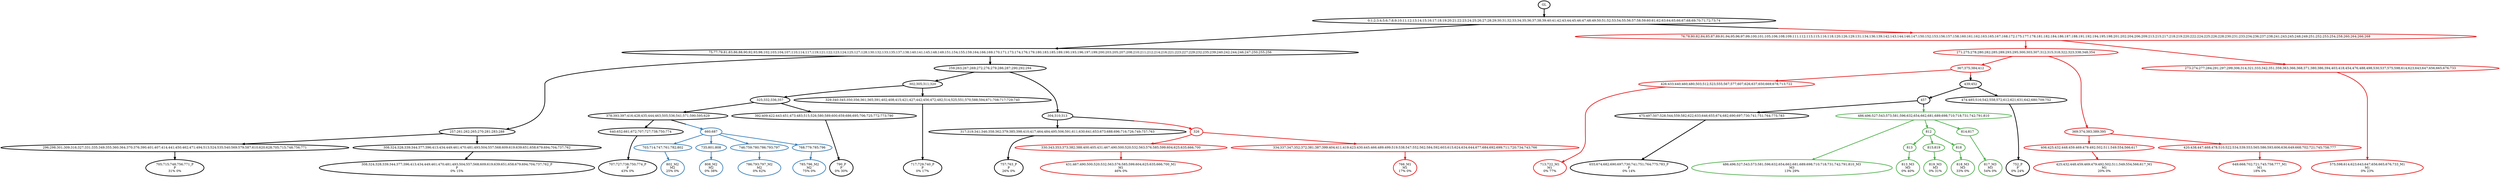 digraph T {
	{
		rank=same
		58 [penwidth=3,colorscheme=set19,color=0,label="705;715;748;756;771_P\nP\n31% 0%"]
		56 [penwidth=3,colorscheme=set19,color=0,label="308;324;328;339;344;377;396;413;434;449;461;470;481;493;504;557;568;609;619;639;651;658;679;694;704;737;762_P\nP\n0% 15%"]
		50 [penwidth=3,colorscheme=set19,color=0,label="707;727;738;750;774_P\nP\n43% 0%"]
		48 [penwidth=3,colorscheme=set19,color=0,label="790_P\nP\n0% 30%"]
		46 [penwidth=3,colorscheme=set19,color=0,label="717;729;740_P\nP\n0% 17%"]
		43 [penwidth=3,colorscheme=set19,color=0,label="757;763_P\nP\n26% 0%"]
		38 [penwidth=3,colorscheme=set19,color=0,label="655;674;682;690;697;730;741;751;764;775;783_P\nP\n0% 14%"]
		36 [penwidth=3,colorscheme=set19,color=0,label="752_P\nP\n0% 24%"]
		33 [penwidth=3,colorscheme=set19,color=1,label="431;467;490;500;520;532;563;576;585;599;604;625;635;666;700_M1\nM1\n46% 0%"]
		31 [penwidth=3,colorscheme=set19,color=1,label="766_M1\nM1\n17% 0%"]
		29 [penwidth=3,colorscheme=set19,color=1,label="713;722_M1\nM1\n0% 77%"]
		26 [penwidth=3,colorscheme=set19,color=1,label="425;432;448;459;469;479;492;502;511;549;554;566;617_M1\nM1\n20% 0%"]
		24 [penwidth=3,colorscheme=set19,color=1,label="649;668;702;721;745;758;777_M1\nM1\n18% 0%"]
		22 [penwidth=3,colorscheme=set19,color=1,label="575;598;614;623;643;647;656;665;676;733_M1\nM1\n0% 23%"]
		20 [penwidth=3,colorscheme=set19,color=2,label="802_M2\nM2\n25% 0%"]
		18 [penwidth=3,colorscheme=set19,color=2,label="808_M2\nM2\n0% 38%"]
		16 [penwidth=3,colorscheme=set19,color=2,label="786;793;797_M2\nM2\n0% 62%"]
		14 [penwidth=3,colorscheme=set19,color=2,label="785;796_M2\nM2\n75% 0%"]
		13 [penwidth=3,colorscheme=set19,color=3,label="486;496;527;543;573;581;596;632;654;662;681;689;698;710;718;731;742;791;810_M3\nM3\n13% 29%"]
		10 [penwidth=3,colorscheme=set19,color=3,label="813_M3\nM3\n0% 40%"]
		8 [penwidth=3,colorscheme=set19,color=3,label="819_M3\nM3\n0% 31%"]
		6 [penwidth=3,colorscheme=set19,color=3,label="818_M3\nM3\n33% 0%"]
		4 [penwidth=3,colorscheme=set19,color=3,label="817_M3\nM3\n54% 0%"]
	}
	63 [penwidth=3,colorscheme=set19,color=0,label="GL"]
	62 [penwidth=3,colorscheme=set19,color=0,label="0;1;2;3;4;5;6;7;8;9;10;11;12;13;14;15;16;17;18;19;20;21;22;23;24;25;26;27;28;29;30;31;32;33;34;35;36;37;38;39;40;41;42;43;44;45;46;47;48;49;50;51;52;53;54;55;56;57;58;59;60;61;62;63;64;65;66;67;68;69;70;71;72;73;74"]
	61 [penwidth=3,colorscheme=set19,color=0,label="75;77;79;81;83;86;88;90;92;93;98;102;103;104;107;110;114;117;119;121;122;123;124;125;127;128;130;132;133;135;137;138;140;141;145;148;149;151;154;155;159;164;166;169;170;171;173;174;176;179;180;183;185;189;190;193;196;197;199;200;203;205;207;208;210;211;212;214;216;221;223;227;229;232;235;239;240;242;244;246;247;250;255;256"]
	60 [penwidth=3,colorscheme=set19,color=0,label="257;261;262;265;270;281;283;288"]
	59 [penwidth=3,colorscheme=set19,color=0,label="296;298;301;309;316;327;331;335;349;355;360;364;370;376;390;401;407;414;441;450;462;471;494;513;524;535;540;569;579;587;610;620;628;705;715;748;756;771"]
	57 [penwidth=3,colorscheme=set19,color=0,label="308;324;328;339;344;377;396;413;434;449;461;470;481;493;504;557;568;609;619;639;651;658;679;694;704;737;762"]
	55 [penwidth=3,colorscheme=set19,color=0,label="259;263;267;269;272;276;279;286;287;290;292;294"]
	54 [penwidth=3,colorscheme=set19,color=0,label="302;305;311;320"]
	53 [penwidth=3,colorscheme=set19,color=0,label="325;332;336;357"]
	52 [penwidth=3,colorscheme=set19,color=0,label="378;393;397;416;428;435;444;463;505;536;541;571;590;595;629"]
	51 [penwidth=3,colorscheme=set19,color=0,label="640;652;661;672;707;727;738;750;774"]
	49 [penwidth=3,colorscheme=set19,color=0,label="392;409;422;443;451;473;483;515;526;580;589;600;659;686;695;706;725;772;773;790"]
	47 [penwidth=3,colorscheme=set19,color=0,label="329;340;345;350;356;361;365;391;402;408;415;421;427;442;456;472;482;514;525;551;570;588;594;671;708;717;729;740"]
	45 [penwidth=3,colorscheme=set19,color=0,label="304;310;313"]
	44 [penwidth=3,colorscheme=set19,color=0,label="317;319;341;346;358;362;379;385;398;410;417;464;484;495;506;591;611;630;641;653;673;688;696;716;726;749;757;763"]
	42 [penwidth=3,colorscheme=set19,color=1,label="271;275;278;280;282;285;289;293;295;300;303;307;312;315;318;322;323;338;348;354"]
	41 [penwidth=3,colorscheme=set19,color=1,label="367;375;384;412"]
	40 [penwidth=3,colorscheme=set19,color=0,label="457"]
	39 [penwidth=3,colorscheme=set19,color=0,label="475;497;507;528;544;559;582;622;633;646;655;674;682;690;697;730;741;751;764;775;783"]
	37 [penwidth=3,colorscheme=set19,color=0,label="474;485;516;542;558;572;612;621;631;642;680;709;752"]
	35 [penwidth=3,colorscheme=set19,color=1,label="326"]
	34 [penwidth=3,colorscheme=set19,color=1,label="330;343;353;373;382;388;400;405;431;467;490;500;520;532;563;576;585;599;604;625;635;666;700"]
	32 [penwidth=3,colorscheme=set19,color=1,label="334;337;347;352;372;381;387;399;404;411;419;423;430;445;466;489;499;519;538;547;552;562;584;592;603;615;624;634;644;677;684;692;699;711;720;734;743;766"]
	30 [penwidth=3,colorscheme=set19,color=1,label="426;433;440;460;480;503;512;523;555;567;577;607;626;637;650;669;678;713;722"]
	28 [penwidth=3,colorscheme=set19,color=1,label="369;374;383;389;395"]
	27 [penwidth=3,colorscheme=set19,color=1,label="406;425;432;448;459;469;479;492;502;511;549;554;566;617"]
	25 [penwidth=3,colorscheme=set19,color=1,label="420;438;447;468;478;510;522;534;539;553;565;586;593;606;636;649;668;702;721;745;758;777"]
	23 [penwidth=3,colorscheme=set19,color=1,label="273;274;277;284;291;297;299;306;314;321;333;342;351;359;363;366;368;371;380;386;394;403;418;454;476;488;498;530;537;575;598;614;623;643;647;656;665;676;733"]
	21 [penwidth=3,colorscheme=set19,color=2,label="703;714;747;761;782;802"]
	19 [penwidth=3,colorscheme=set19,color=2,label="735;801;808"]
	17 [penwidth=3,colorscheme=set19,color=2,label="746;759;780;786;793;797"]
	15 [penwidth=3,colorscheme=set19,color=2,label="768;779;785;796"]
	12 [penwidth=3,colorscheme=set19,color=3,label="812"]
	11 [penwidth=3,colorscheme=set19,color=3,label="813"]
	9 [penwidth=3,colorscheme=set19,color=3,label="815;819"]
	7 [penwidth=3,colorscheme=set19,color=3,label="818"]
	5 [penwidth=3,colorscheme=set19,color=3,label="814;817"]
	3 [penwidth=3,colorscheme=set19,color=0,label="439;452"]
	2 [penwidth=3,colorscheme=set19,color=3,label="486;496;527;543;573;581;596;632;654;662;681;689;698;710;718;731;742;791;810"]
	1 [penwidth=3,colorscheme=set19,color=2,label="660;687"]
	0 [penwidth=3,colorscheme=set19,color=1,label="76;78;80;82;84;85;87;89;91;94;95;96;97;99;100;101;105;106;108;109;111;112;113;115;116;118;120;126;129;131;134;136;139;142;143;144;146;147;150;152;153;156;157;158;160;161;162;163;165;167;168;172;175;177;178;181;182;184;186;187;188;191;192;194;195;198;201;202;204;206;209;213;215;217;218;219;220;222;224;225;226;228;230;231;233;234;236;237;238;241;243;245;248;249;251;252;253;254;258;260;264;266;268"]
	63 -> 62 [penwidth=3,colorscheme=set19,color=0]
	62 -> 61 [penwidth=3,colorscheme=set19,color=0]
	62 -> 0 [penwidth=3,colorscheme=set19,color="0;0.5:1"]
	61 -> 60 [penwidth=3,colorscheme=set19,color=0]
	61 -> 55 [penwidth=3,colorscheme=set19,color=0]
	60 -> 57 [penwidth=3,colorscheme=set19,color=0]
	60 -> 59 [penwidth=3,colorscheme=set19,color=0]
	59 -> 58 [penwidth=3,colorscheme=set19,color=0]
	57 -> 56 [penwidth=3,colorscheme=set19,color=0]
	55 -> 54 [penwidth=3,colorscheme=set19,color=0]
	55 -> 45 [penwidth=3,colorscheme=set19,color=0]
	54 -> 53 [penwidth=3,colorscheme=set19,color=0]
	54 -> 47 [penwidth=3,colorscheme=set19,color=0]
	53 -> 52 [penwidth=3,colorscheme=set19,color=0]
	53 -> 49 [penwidth=3,colorscheme=set19,color=0]
	52 -> 51 [penwidth=3,colorscheme=set19,color=0]
	52 -> 1 [penwidth=3,colorscheme=set19,color="0;0.5:2"]
	51 -> 50 [penwidth=3,colorscheme=set19,color=0]
	49 -> 48 [penwidth=3,colorscheme=set19,color=0]
	47 -> 46 [penwidth=3,colorscheme=set19,color=0]
	45 -> 44 [penwidth=3,colorscheme=set19,color=0]
	45 -> 35 [penwidth=3,colorscheme=set19,color="0;0.5:1"]
	44 -> 43 [penwidth=3,colorscheme=set19,color=0]
	42 -> 41 [penwidth=3,colorscheme=set19,color=1]
	42 -> 28 [penwidth=3,colorscheme=set19,color=1]
	41 -> 30 [penwidth=3,colorscheme=set19,color=1]
	41 -> 3 [penwidth=3,colorscheme=set19,color="1;0.5:0"]
	40 -> 39 [penwidth=3,colorscheme=set19,color=0]
	40 -> 2 [penwidth=3,colorscheme=set19,color="0;0.5:3"]
	39 -> 38 [penwidth=3,colorscheme=set19,color=0]
	37 -> 36 [penwidth=3,colorscheme=set19,color=0]
	35 -> 32 [penwidth=3,colorscheme=set19,color=1]
	35 -> 34 [penwidth=3,colorscheme=set19,color=1]
	34 -> 33 [penwidth=3,colorscheme=set19,color=1]
	32 -> 31 [penwidth=3,colorscheme=set19,color=1]
	30 -> 29 [penwidth=3,colorscheme=set19,color=1]
	28 -> 25 [penwidth=3,colorscheme=set19,color=1]
	28 -> 27 [penwidth=3,colorscheme=set19,color=1]
	27 -> 26 [penwidth=3,colorscheme=set19,color=1]
	25 -> 24 [penwidth=3,colorscheme=set19,color=1]
	23 -> 22 [penwidth=3,colorscheme=set19,color=1]
	21 -> 20 [penwidth=3,colorscheme=set19,color=2]
	19 -> 18 [penwidth=3,colorscheme=set19,color=2]
	17 -> 16 [penwidth=3,colorscheme=set19,color=2]
	15 -> 14 [penwidth=3,colorscheme=set19,color=2]
	12 -> 11 [penwidth=3,colorscheme=set19,color=3]
	12 -> 7 [penwidth=3,colorscheme=set19,color=3]
	12 -> 9 [penwidth=3,colorscheme=set19,color=3]
	11 -> 10 [penwidth=3,colorscheme=set19,color=3]
	9 -> 8 [penwidth=3,colorscheme=set19,color=3]
	7 -> 6 [penwidth=3,colorscheme=set19,color=3]
	5 -> 4 [penwidth=3,colorscheme=set19,color=3]
	3 -> 40 [penwidth=3,colorscheme=set19,color=0]
	3 -> 37 [penwidth=3,colorscheme=set19,color=0]
	2 -> 13 [penwidth=3,colorscheme=set19,color=3]
	2 -> 12 [penwidth=3,colorscheme=set19,color=3]
	2 -> 5 [penwidth=3,colorscheme=set19,color=3]
	1 -> 21 [penwidth=3,colorscheme=set19,color=2]
	1 -> 19 [penwidth=3,colorscheme=set19,color=2]
	1 -> 17 [penwidth=3,colorscheme=set19,color=2]
	1 -> 15 [penwidth=3,colorscheme=set19,color=2]
	0 -> 42 [penwidth=3,colorscheme=set19,color=1]
	0 -> 23 [penwidth=3,colorscheme=set19,color=1]
}
